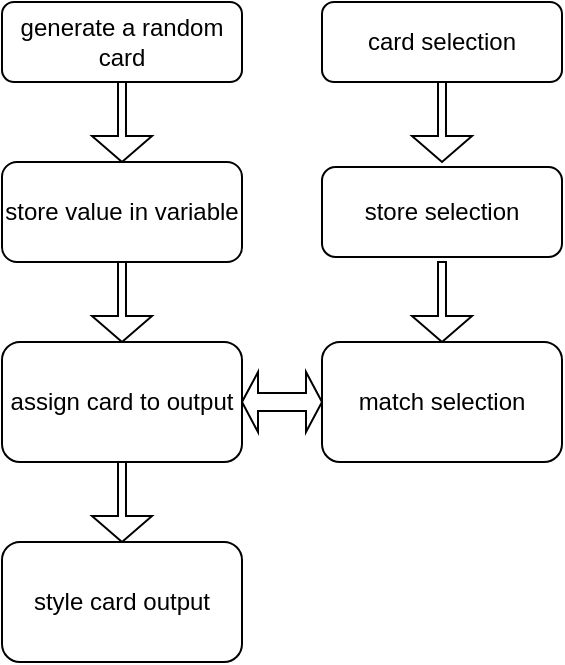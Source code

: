 <mxfile version="15.4.0" type="device"><diagram id="C5RBs43oDa-KdzZeNtuy" name="Page-1"><mxGraphModel dx="1679" dy="494" grid="1" gridSize="10" guides="1" tooltips="1" connect="1" arrows="1" fold="1" page="1" pageScale="1" pageWidth="827" pageHeight="1169" math="0" shadow="0"><root><mxCell id="WIyWlLk6GJQsqaUBKTNV-0"/><mxCell id="WIyWlLk6GJQsqaUBKTNV-1" parent="WIyWlLk6GJQsqaUBKTNV-0"/><mxCell id="WIyWlLk6GJQsqaUBKTNV-3" value="generate a random card" style="rounded=1;whiteSpace=wrap;html=1;fontSize=12;glass=0;strokeWidth=1;shadow=0;" parent="WIyWlLk6GJQsqaUBKTNV-1" vertex="1"><mxGeometry x="-360" y="40" width="120" height="40" as="geometry"/></mxCell><mxCell id="WIyWlLk6GJQsqaUBKTNV-7" value="assign card to output" style="rounded=1;whiteSpace=wrap;html=1;fontSize=12;glass=0;strokeWidth=1;shadow=0;" parent="WIyWlLk6GJQsqaUBKTNV-1" vertex="1"><mxGeometry x="-360" y="210" width="120" height="60" as="geometry"/></mxCell><mxCell id="WIyWlLk6GJQsqaUBKTNV-11" value="store value in variable" style="rounded=1;whiteSpace=wrap;html=1;fontSize=12;glass=0;strokeWidth=1;shadow=0;" parent="WIyWlLk6GJQsqaUBKTNV-1" vertex="1"><mxGeometry x="-360" y="120" width="120" height="50" as="geometry"/></mxCell><mxCell id="A03PomeRn-EkSiXln_7u-2" value="" style="shape=singleArrow;direction=south;whiteSpace=wrap;html=1;arrowWidth=0.133;arrowSize=0.325;" vertex="1" parent="WIyWlLk6GJQsqaUBKTNV-1"><mxGeometry x="-315" y="170" width="30" height="40" as="geometry"/></mxCell><mxCell id="A03PomeRn-EkSiXln_7u-3" value="" style="shape=singleArrow;direction=south;whiteSpace=wrap;html=1;arrowWidth=0.133;arrowSize=0.325;" vertex="1" parent="WIyWlLk6GJQsqaUBKTNV-1"><mxGeometry x="-315" y="80" width="30" height="40" as="geometry"/></mxCell><mxCell id="A03PomeRn-EkSiXln_7u-4" value="card selection" style="rounded=1;whiteSpace=wrap;html=1;fontSize=12;glass=0;strokeWidth=1;shadow=0;" vertex="1" parent="WIyWlLk6GJQsqaUBKTNV-1"><mxGeometry x="-200" y="40" width="120" height="40" as="geometry"/></mxCell><mxCell id="A03PomeRn-EkSiXln_7u-5" value="store selection" style="rounded=1;whiteSpace=wrap;html=1;fontSize=12;glass=0;strokeWidth=1;shadow=0;" vertex="1" parent="WIyWlLk6GJQsqaUBKTNV-1"><mxGeometry x="-200" y="122.5" width="120" height="45" as="geometry"/></mxCell><mxCell id="A03PomeRn-EkSiXln_7u-6" value="match selection" style="rounded=1;whiteSpace=wrap;html=1;fontSize=12;glass=0;strokeWidth=1;shadow=0;" vertex="1" parent="WIyWlLk6GJQsqaUBKTNV-1"><mxGeometry x="-200" y="210" width="120" height="60" as="geometry"/></mxCell><mxCell id="A03PomeRn-EkSiXln_7u-8" value="" style="shape=doubleArrow;whiteSpace=wrap;html=1;" vertex="1" parent="WIyWlLk6GJQsqaUBKTNV-1"><mxGeometry x="-240" y="225" width="40" height="30" as="geometry"/></mxCell><mxCell id="A03PomeRn-EkSiXln_7u-9" value="" style="shape=singleArrow;direction=south;whiteSpace=wrap;html=1;arrowWidth=0.133;arrowSize=0.325;" vertex="1" parent="WIyWlLk6GJQsqaUBKTNV-1"><mxGeometry x="-155" y="80" width="30" height="40" as="geometry"/></mxCell><mxCell id="A03PomeRn-EkSiXln_7u-12" value="" style="shape=singleArrow;direction=south;whiteSpace=wrap;html=1;arrowWidth=0.133;arrowSize=0.325;" vertex="1" parent="WIyWlLk6GJQsqaUBKTNV-1"><mxGeometry x="-155" y="170" width="30" height="40" as="geometry"/></mxCell><mxCell id="A03PomeRn-EkSiXln_7u-16" value="style card output&lt;br&gt;" style="rounded=1;whiteSpace=wrap;html=1;fontSize=12;glass=0;strokeWidth=1;shadow=0;" vertex="1" parent="WIyWlLk6GJQsqaUBKTNV-1"><mxGeometry x="-360" y="310" width="120" height="60" as="geometry"/></mxCell><mxCell id="A03PomeRn-EkSiXln_7u-19" value="" style="shape=singleArrow;direction=south;whiteSpace=wrap;html=1;arrowWidth=0.133;arrowSize=0.325;" vertex="1" parent="WIyWlLk6GJQsqaUBKTNV-1"><mxGeometry x="-315" y="270" width="30" height="40" as="geometry"/></mxCell></root></mxGraphModel></diagram></mxfile>